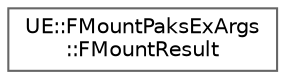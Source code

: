 digraph "Graphical Class Hierarchy"
{
 // INTERACTIVE_SVG=YES
 // LATEX_PDF_SIZE
  bgcolor="transparent";
  edge [fontname=Helvetica,fontsize=10,labelfontname=Helvetica,labelfontsize=10];
  node [fontname=Helvetica,fontsize=10,shape=box,height=0.2,width=0.4];
  rankdir="LR";
  Node0 [id="Node000000",label="UE::FMountPaksExArgs\l::FMountResult",height=0.2,width=0.4,color="grey40", fillcolor="white", style="filled",URL="$d4/df6/structUE_1_1FMountPaksExArgs_1_1FMountResult.html",tooltip=" "];
}
